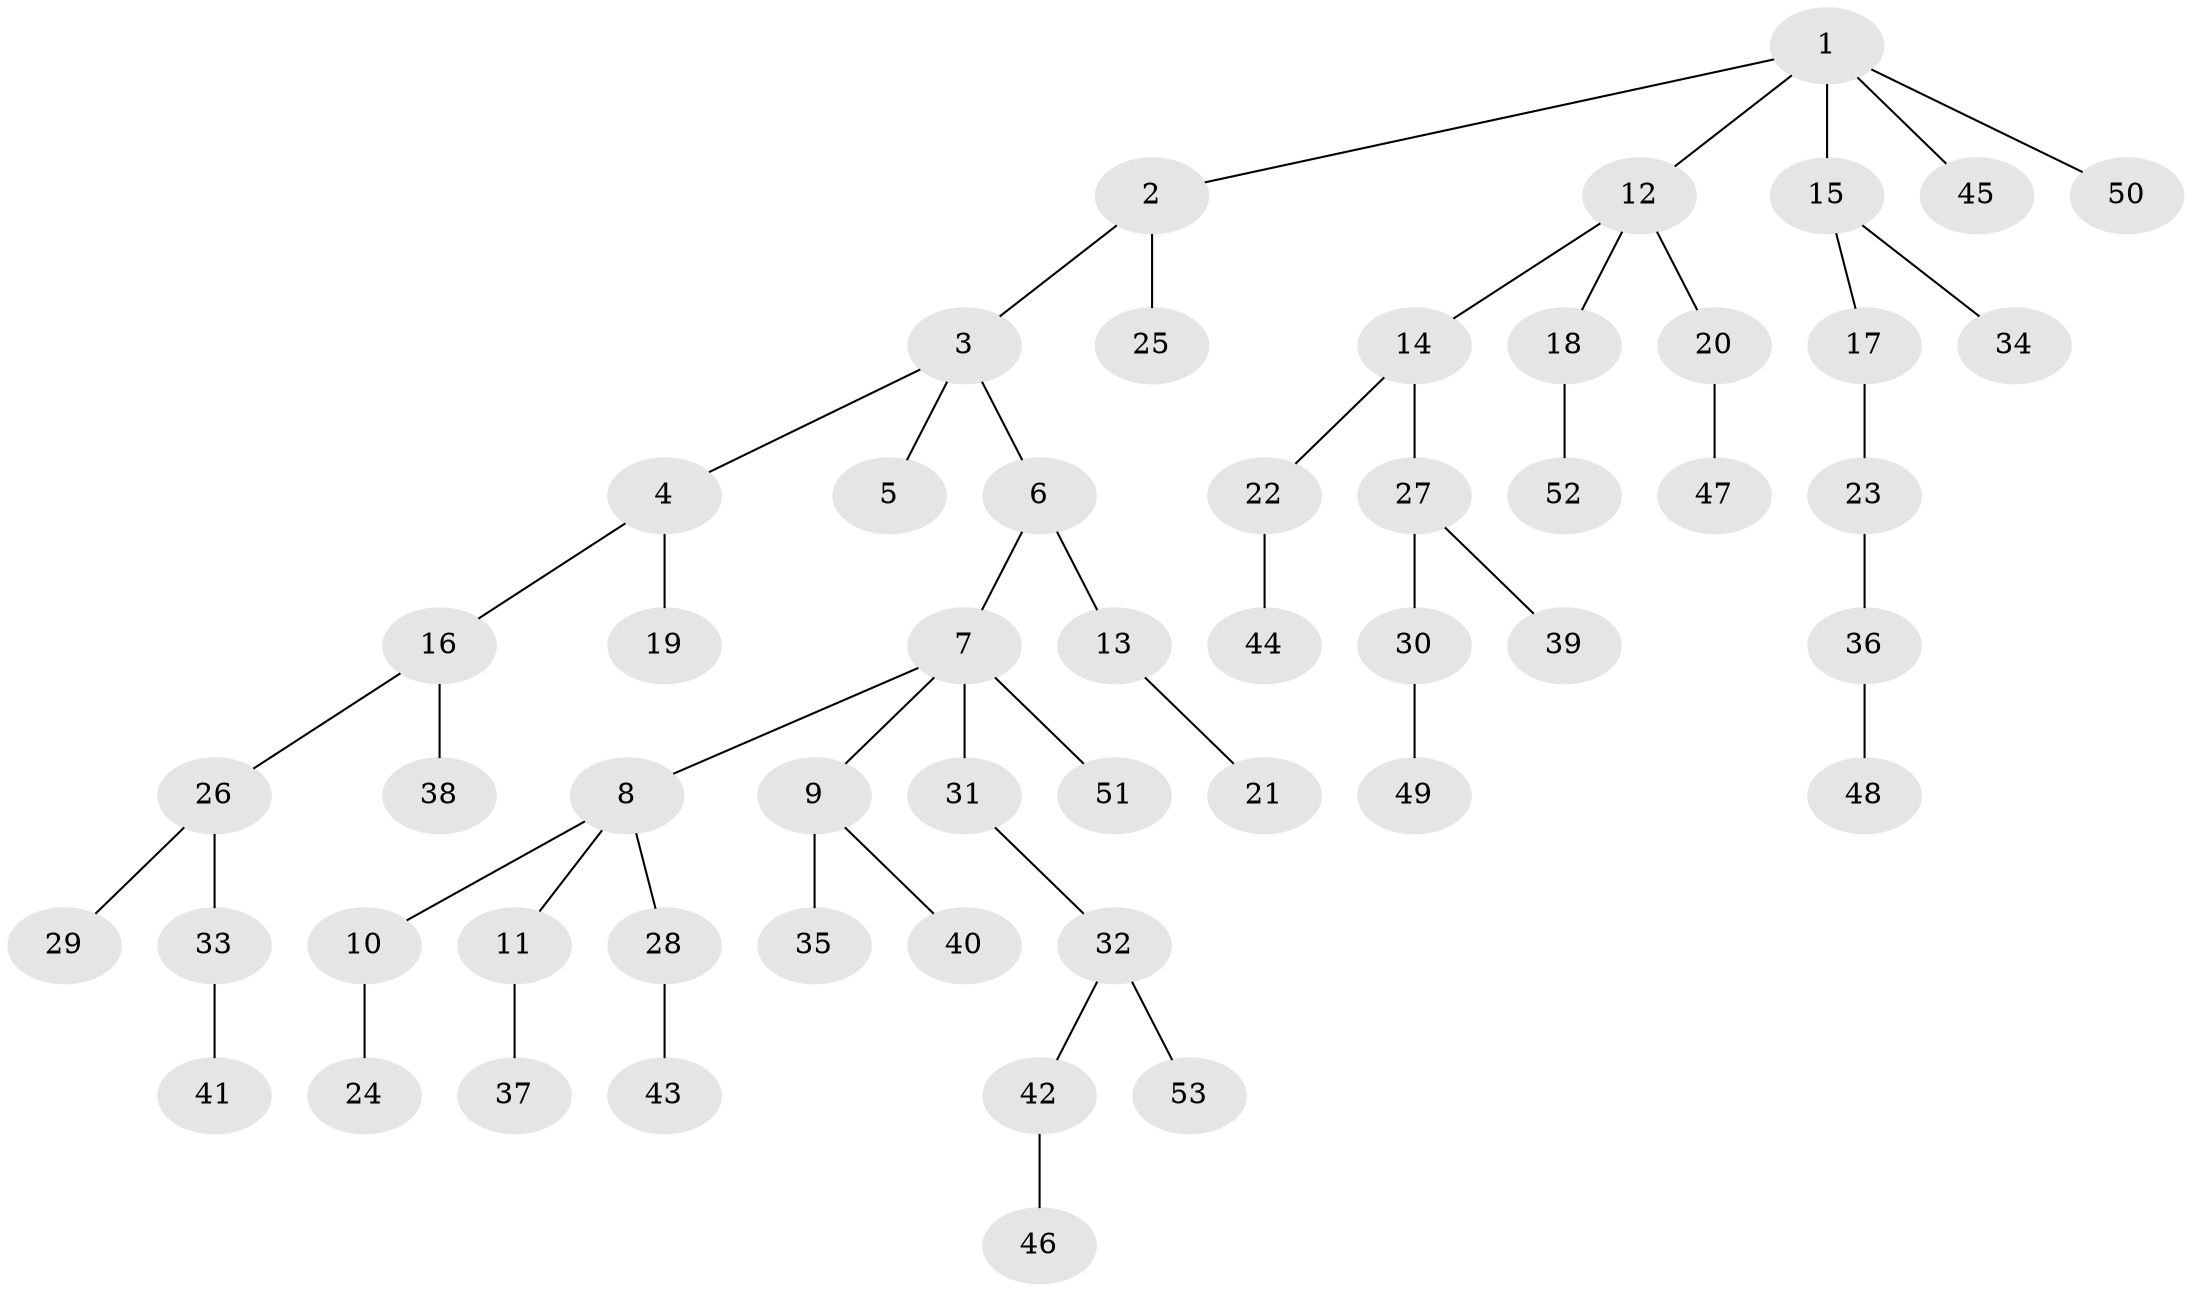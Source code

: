 // coarse degree distribution, {5: 0.02702702702702703, 3: 0.13513513513513514, 4: 0.05405405405405406, 1: 0.5135135135135135, 7: 0.02702702702702703, 2: 0.24324324324324326}
// Generated by graph-tools (version 1.1) at 2025/19/03/04/25 18:19:25]
// undirected, 53 vertices, 52 edges
graph export_dot {
graph [start="1"]
  node [color=gray90,style=filled];
  1;
  2;
  3;
  4;
  5;
  6;
  7;
  8;
  9;
  10;
  11;
  12;
  13;
  14;
  15;
  16;
  17;
  18;
  19;
  20;
  21;
  22;
  23;
  24;
  25;
  26;
  27;
  28;
  29;
  30;
  31;
  32;
  33;
  34;
  35;
  36;
  37;
  38;
  39;
  40;
  41;
  42;
  43;
  44;
  45;
  46;
  47;
  48;
  49;
  50;
  51;
  52;
  53;
  1 -- 2;
  1 -- 12;
  1 -- 15;
  1 -- 45;
  1 -- 50;
  2 -- 3;
  2 -- 25;
  3 -- 4;
  3 -- 5;
  3 -- 6;
  4 -- 16;
  4 -- 19;
  6 -- 7;
  6 -- 13;
  7 -- 8;
  7 -- 9;
  7 -- 31;
  7 -- 51;
  8 -- 10;
  8 -- 11;
  8 -- 28;
  9 -- 35;
  9 -- 40;
  10 -- 24;
  11 -- 37;
  12 -- 14;
  12 -- 18;
  12 -- 20;
  13 -- 21;
  14 -- 22;
  14 -- 27;
  15 -- 17;
  15 -- 34;
  16 -- 26;
  16 -- 38;
  17 -- 23;
  18 -- 52;
  20 -- 47;
  22 -- 44;
  23 -- 36;
  26 -- 29;
  26 -- 33;
  27 -- 30;
  27 -- 39;
  28 -- 43;
  30 -- 49;
  31 -- 32;
  32 -- 42;
  32 -- 53;
  33 -- 41;
  36 -- 48;
  42 -- 46;
}
